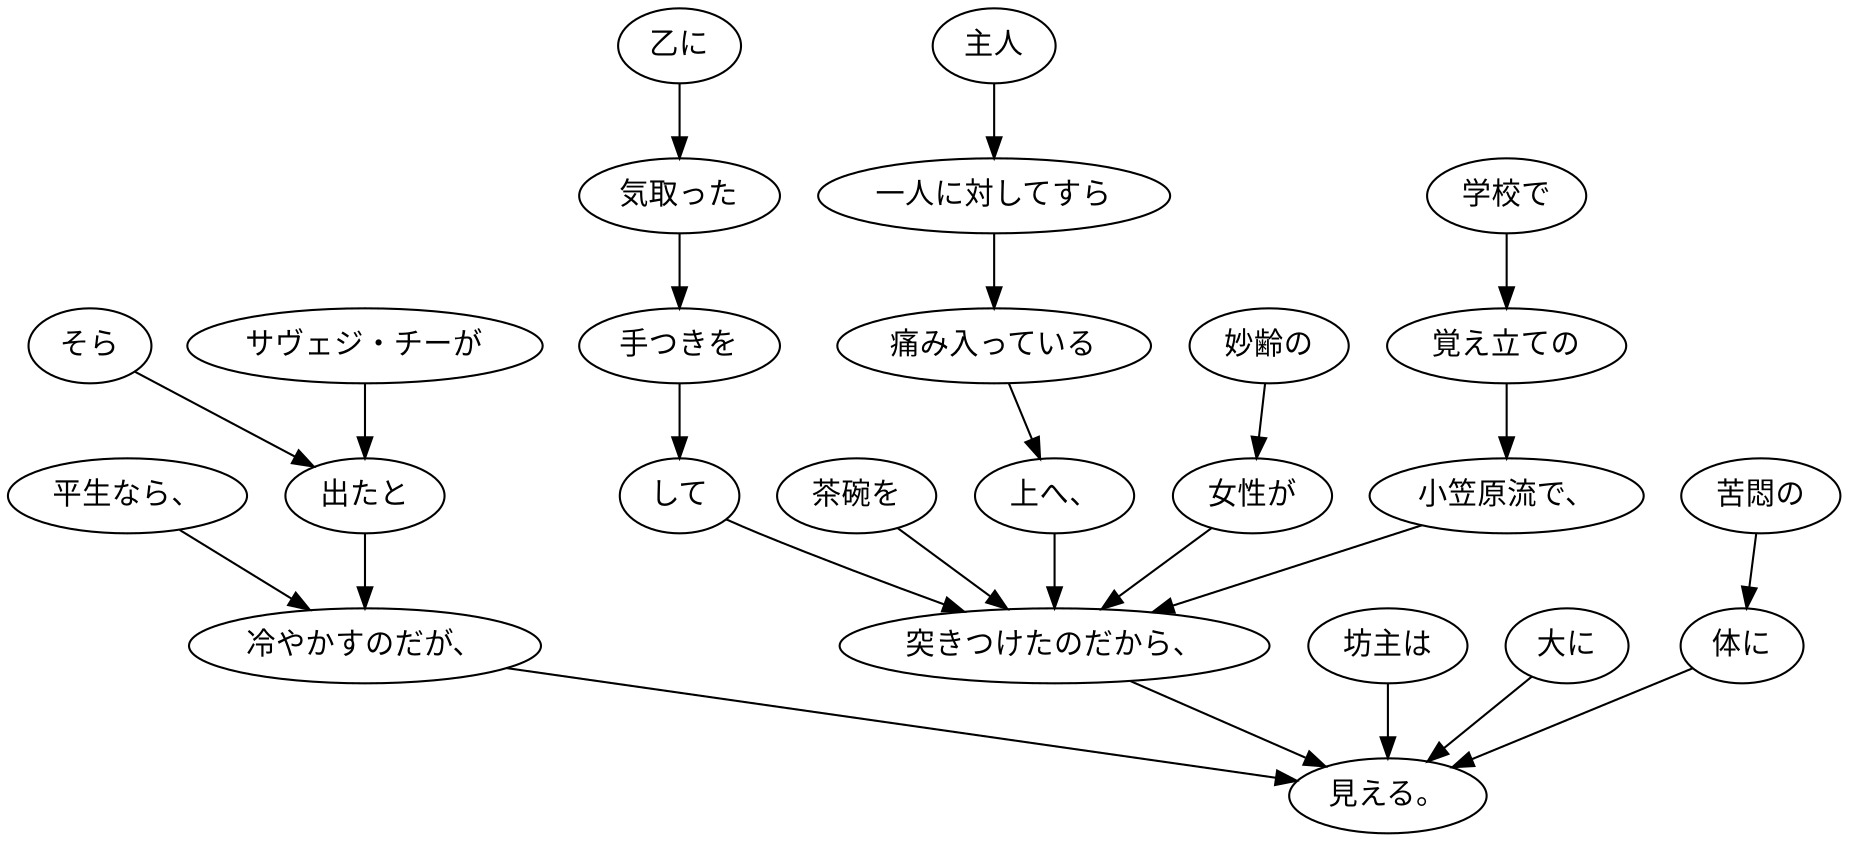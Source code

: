 digraph graph7203 {
	node0 [label="平生なら、"];
	node1 [label="そら"];
	node2 [label="サヴェジ・チーが"];
	node3 [label="出たと"];
	node4 [label="冷やかすのだが、"];
	node5 [label="主人"];
	node6 [label="一人に対してすら"];
	node7 [label="痛み入っている"];
	node8 [label="上へ、"];
	node9 [label="妙齢の"];
	node10 [label="女性が"];
	node11 [label="学校で"];
	node12 [label="覚え立ての"];
	node13 [label="小笠原流で、"];
	node14 [label="乙に"];
	node15 [label="気取った"];
	node16 [label="手つきを"];
	node17 [label="して"];
	node18 [label="茶碗を"];
	node19 [label="突きつけたのだから、"];
	node20 [label="坊主は"];
	node21 [label="大に"];
	node22 [label="苦悶の"];
	node23 [label="体に"];
	node24 [label="見える。"];
	node0 -> node4;
	node1 -> node3;
	node2 -> node3;
	node3 -> node4;
	node4 -> node24;
	node5 -> node6;
	node6 -> node7;
	node7 -> node8;
	node8 -> node19;
	node9 -> node10;
	node10 -> node19;
	node11 -> node12;
	node12 -> node13;
	node13 -> node19;
	node14 -> node15;
	node15 -> node16;
	node16 -> node17;
	node17 -> node19;
	node18 -> node19;
	node19 -> node24;
	node20 -> node24;
	node21 -> node24;
	node22 -> node23;
	node23 -> node24;
}
